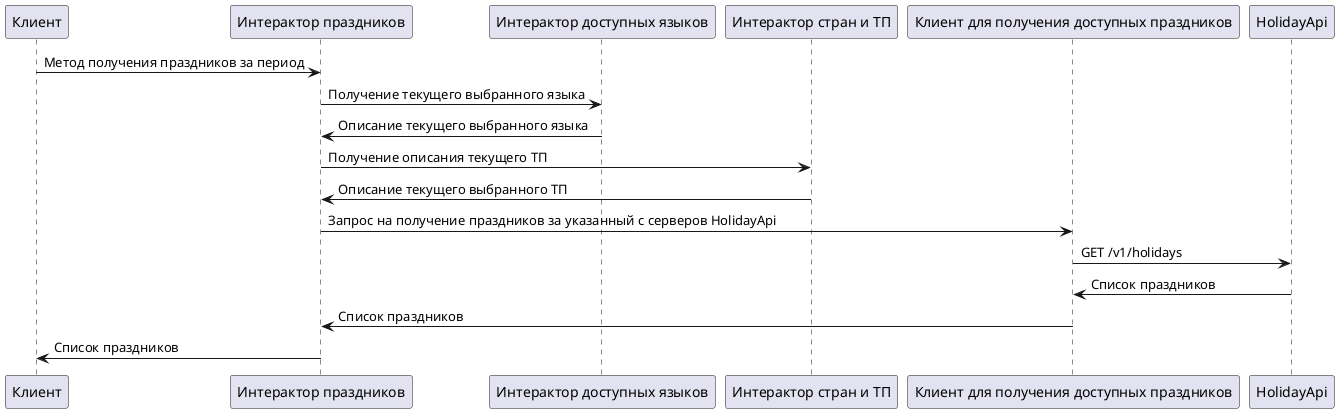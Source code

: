@startuml
participant "Клиент" as C
participant "Интерактор праздников" as HI
participant "Интерактор доступных языков" as LI
participant "Интерактор стран и ТП" as CI
participant "Клиент для получения доступных праздников" as CHI
participant HolidayApi as SHA
C -> HI : Метод получения праздников за период
HI -> LI : Получение текущего выбранного языка
LI -> HI : Описание текущего выбранного языка
HI -> CI : Получение описания текущего ТП
CI -> HI : Описание текущего выбранного ТП
HI -> CHI : Запрос на получение праздников за указанный с серверов HolidayApi
CHI -> SHA : GET /v1/holidays
SHA -> CHI : Список праздников
CHI -> HI : Список праздников
HI -> C : Список праздников
@enduml